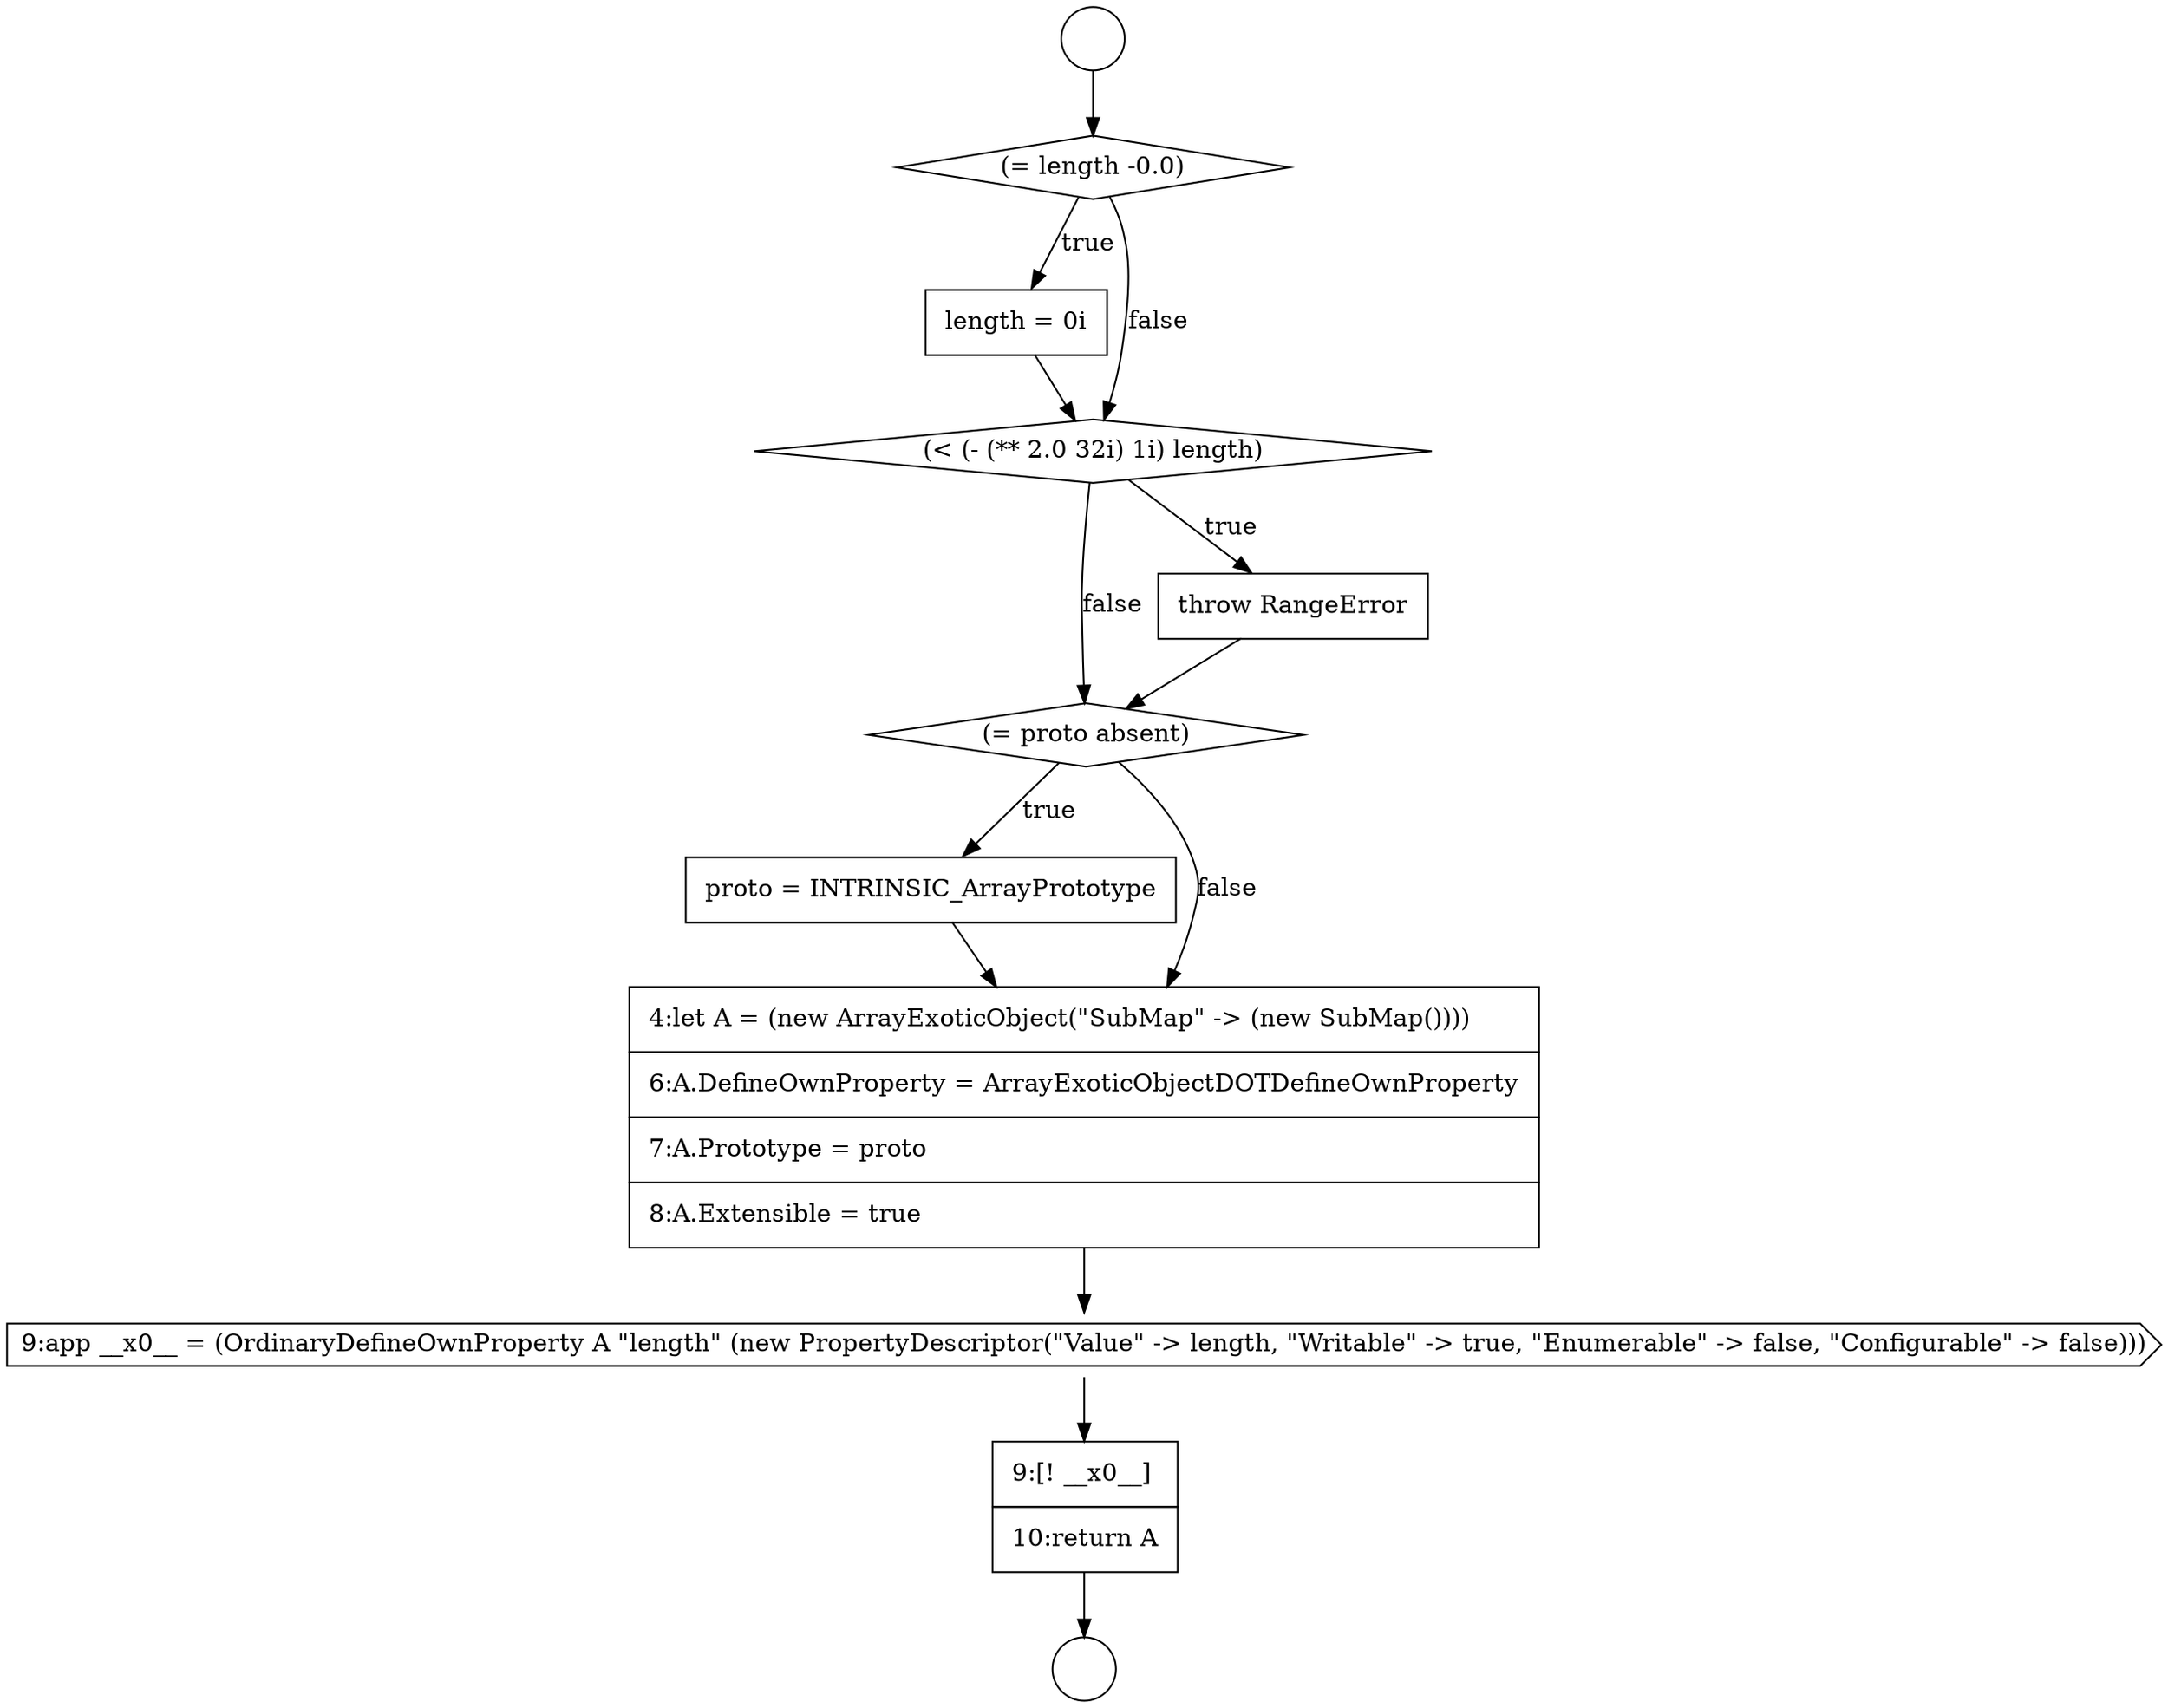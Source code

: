 digraph {
  node2331 [shape=none, margin=0, label=<<font color="black">
    <table border="0" cellborder="1" cellspacing="0" cellpadding="10">
      <tr><td align="left">9:[! __x0__]</td></tr>
      <tr><td align="left">10:return A</td></tr>
    </table>
  </font>> color="black" fillcolor="white" style=filled]
  node2328 [shape=none, margin=0, label=<<font color="black">
    <table border="0" cellborder="1" cellspacing="0" cellpadding="10">
      <tr><td align="left">proto = INTRINSIC_ArrayPrototype</td></tr>
    </table>
  </font>> color="black" fillcolor="white" style=filled]
  node2324 [shape=none, margin=0, label=<<font color="black">
    <table border="0" cellborder="1" cellspacing="0" cellpadding="10">
      <tr><td align="left">length = 0i</td></tr>
    </table>
  </font>> color="black" fillcolor="white" style=filled]
  node2327 [shape=diamond, label=<<font color="black">(= proto absent)</font>> color="black" fillcolor="white" style=filled]
  node2323 [shape=diamond, label=<<font color="black">(= length -0.0)</font>> color="black" fillcolor="white" style=filled]
  node2326 [shape=none, margin=0, label=<<font color="black">
    <table border="0" cellborder="1" cellspacing="0" cellpadding="10">
      <tr><td align="left">throw RangeError</td></tr>
    </table>
  </font>> color="black" fillcolor="white" style=filled]
  node2329 [shape=none, margin=0, label=<<font color="black">
    <table border="0" cellborder="1" cellspacing="0" cellpadding="10">
      <tr><td align="left">4:let A = (new ArrayExoticObject(&quot;SubMap&quot; -&gt; (new SubMap())))</td></tr>
      <tr><td align="left">6:A.DefineOwnProperty = ArrayExoticObjectDOTDefineOwnProperty</td></tr>
      <tr><td align="left">7:A.Prototype = proto</td></tr>
      <tr><td align="left">8:A.Extensible = true</td></tr>
    </table>
  </font>> color="black" fillcolor="white" style=filled]
  node2322 [shape=circle label=" " color="black" fillcolor="white" style=filled]
  node2325 [shape=diamond, label=<<font color="black">(&lt; (- (** 2.0 32i) 1i) length)</font>> color="black" fillcolor="white" style=filled]
  node2330 [shape=cds, label=<<font color="black">9:app __x0__ = (OrdinaryDefineOwnProperty A &quot;length&quot; (new PropertyDescriptor(&quot;Value&quot; -&gt; length, &quot;Writable&quot; -&gt; true, &quot;Enumerable&quot; -&gt; false, &quot;Configurable&quot; -&gt; false)))</font>> color="black" fillcolor="white" style=filled]
  node2321 [shape=circle label=" " color="black" fillcolor="white" style=filled]
  node2331 -> node2322 [ color="black"]
  node2324 -> node2325 [ color="black"]
  node2327 -> node2328 [label=<<font color="black">true</font>> color="black"]
  node2327 -> node2329 [label=<<font color="black">false</font>> color="black"]
  node2325 -> node2326 [label=<<font color="black">true</font>> color="black"]
  node2325 -> node2327 [label=<<font color="black">false</font>> color="black"]
  node2329 -> node2330 [ color="black"]
  node2328 -> node2329 [ color="black"]
  node2326 -> node2327 [ color="black"]
  node2330 -> node2331 [ color="black"]
  node2323 -> node2324 [label=<<font color="black">true</font>> color="black"]
  node2323 -> node2325 [label=<<font color="black">false</font>> color="black"]
  node2321 -> node2323 [ color="black"]
}
